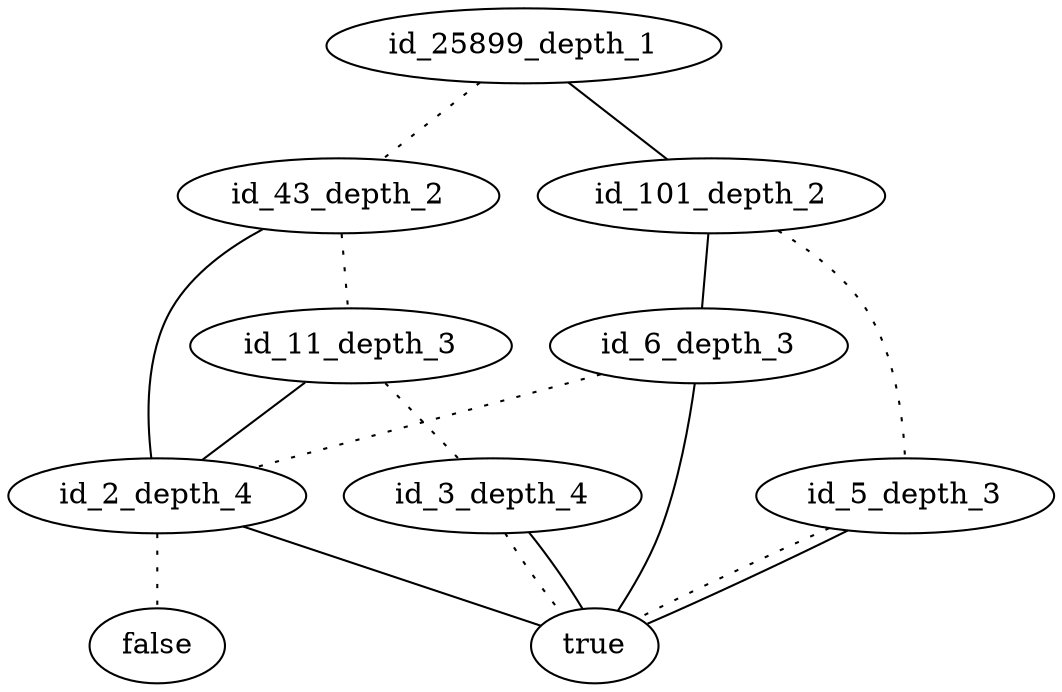 graph {
id_25899_depth_1 -- id_43_depth_2 [style=dotted]
id_25899_depth_1 -- id_101_depth_2
id_43_depth_2 -- id_11_depth_3 [style=dotted]
id_43_depth_2 -- id_2_depth_4
id_11_depth_3 -- id_3_depth_4 [style=dotted]
id_11_depth_3 -- id_2_depth_4
id_3_depth_4 -- true [style=dotted]
id_3_depth_4 -- true
id_2_depth_4 -- false [style=dotted]
id_2_depth_4 -- true
id_101_depth_2 -- id_5_depth_3 [style=dotted]
id_101_depth_2 -- id_6_depth_3
id_5_depth_3 -- true [style=dotted]
id_5_depth_3 -- true
id_6_depth_3 -- id_2_depth_4 [style=dotted]
id_6_depth_3 -- true
}